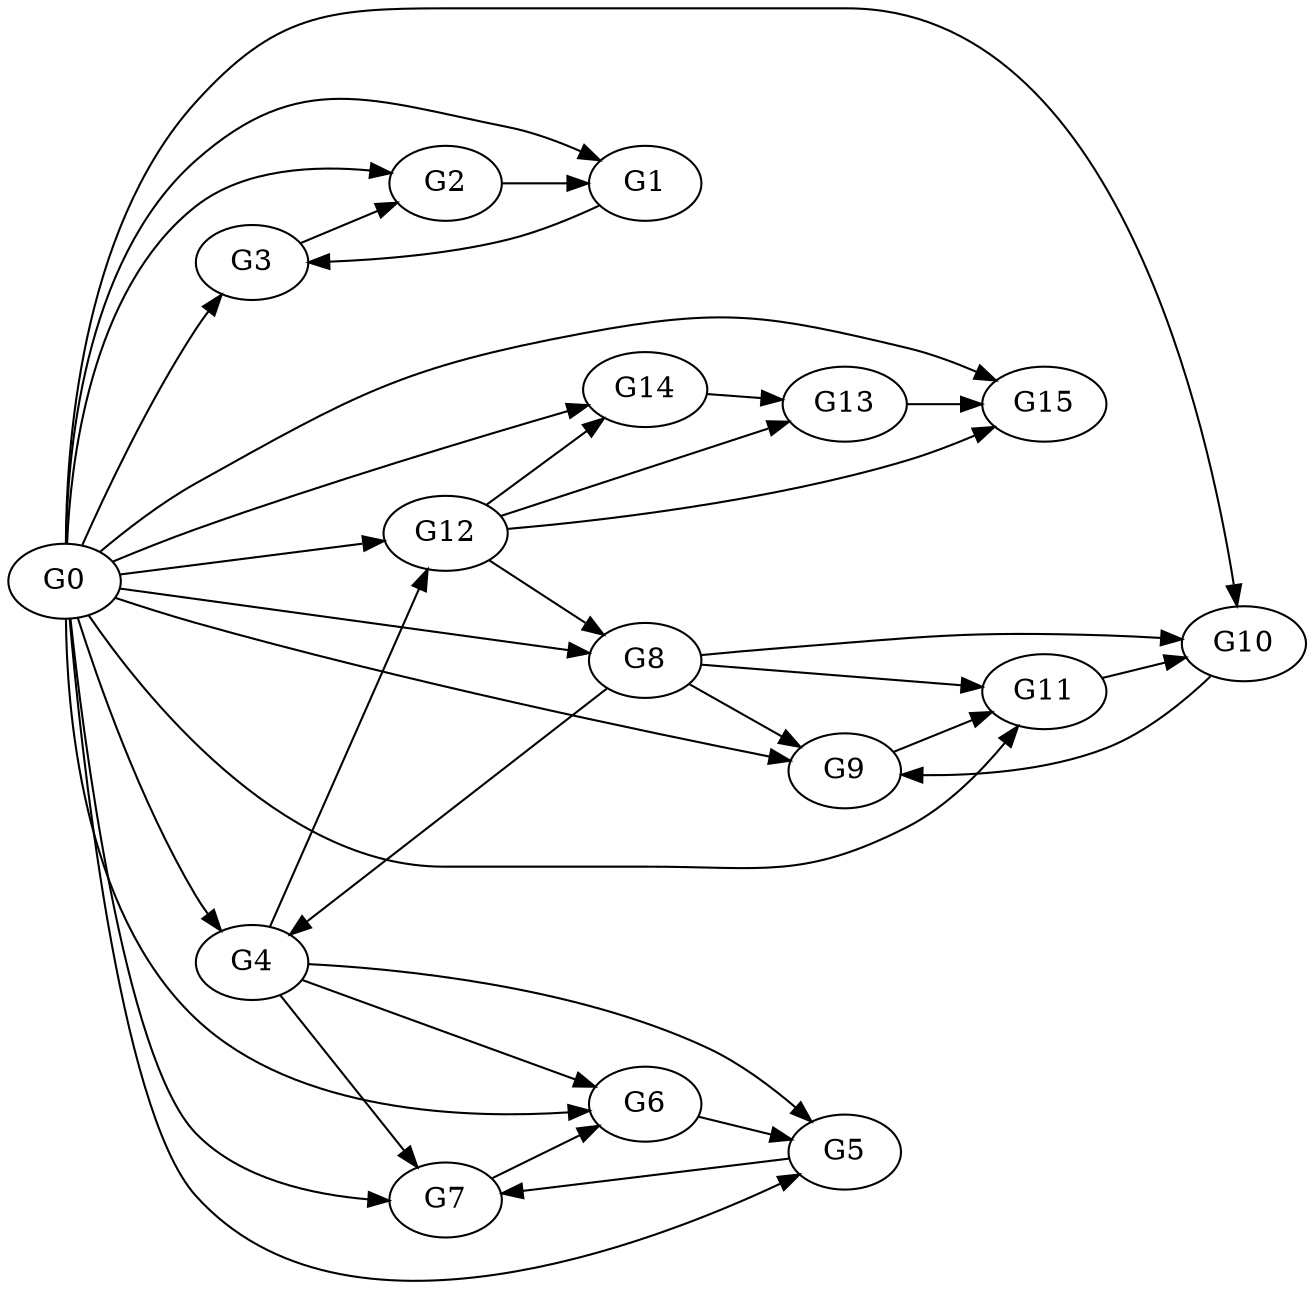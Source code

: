 digraph "Example_DeleteEdgeTest" {
	rankdir=LR;
	"G4";
	"G15";
	"G3";
	"G14";
	"G2";
	"G13";
	"G1";
	"G12";
	"G0";
	"G11";
	"G10";
	"G9";
	"G8";
	"G7";
	"G6";
	"G5";
	"G8" -> "G4";
	"G6" -> "G5";
	"G11" -> "G10";
	"G9" -> "G11";
	"G0" -> "G4";
	"G0" -> "G9";
	"G0" -> "G3";
	"G4" -> "G6";
	"G0" -> "G14";
	"G0" -> "G11";
	"G8" -> "G9";
	"G12" -> "G14";
	"G0" -> "G6";
	"G13" -> "G15";
	"G2" -> "G1";
	"G5" -> "G7";
	"G4" -> "G12";
	"G8" -> "G11";
	"G0" -> "G2";
	"G4" -> "G5";
	"G0" -> "G8";
	"G0" -> "G10";
	"G12" -> "G8";
	"G7" -> "G6";
	"G12" -> "G13";
	"G10" -> "G9";
	"G1" -> "G3";
	"G12" -> "G15";
	"G0" -> "G5";
	"G4" -> "G7";
	"G0" -> "G12";
	"G0" -> "G15";
	"G8" -> "G10";
	"G0" -> "G1";
	"G0" -> "G7";
	"G14" -> "G13";
	"G3" -> "G2";
}